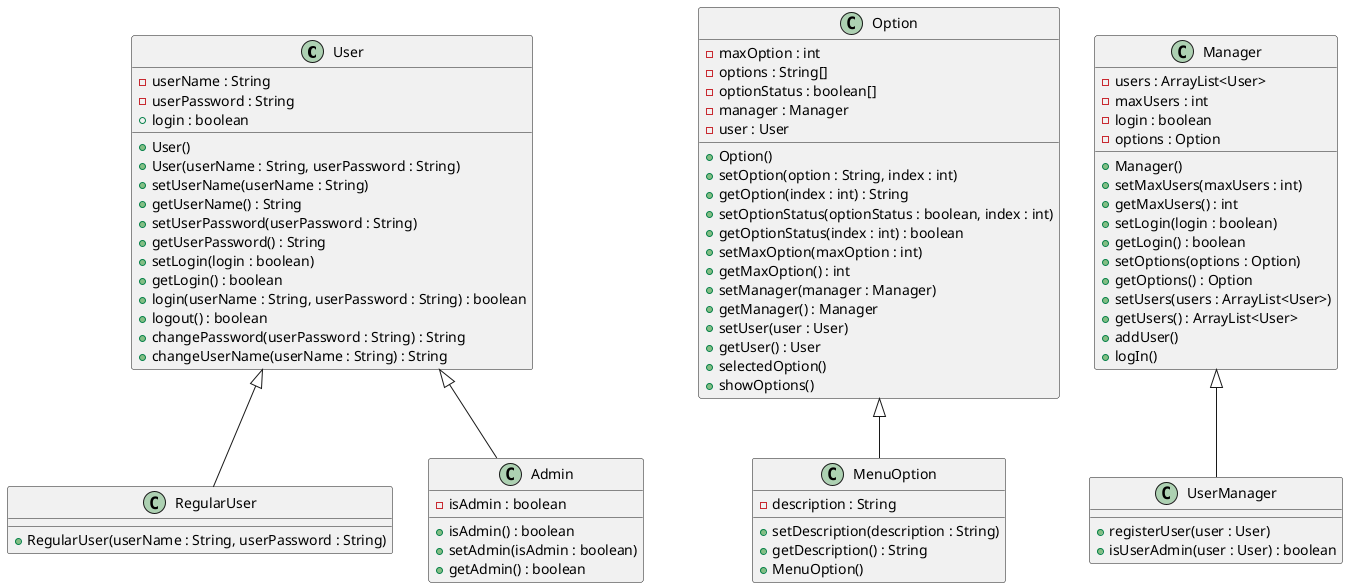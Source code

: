 @startuml
User <|-- RegularUser
User <|-- Admin
Option <|-- MenuOption
Manager <|-- UserManager
Class User{
 -userName : String
 -userPassword : String
 +login : boolean
 +User()
 +User(userName : String, userPassword : String)
 +setUserName(userName : String)
 +getUserName() : String
 +setUserPassword(userPassword : String)
 +getUserPassword() : String
 +setLogin(login : boolean)
 +getLogin() : boolean
 +login(userName : String, userPassword : String) : boolean
 +logout() : boolean
 +changePassword(userPassword : String) : String
 +changeUserName(userName : String) : String
}
Class Manager{
 -users : ArrayList<User>
 -maxUsers : int
 -login : boolean
 -options : Option
 +Manager()
 +setMaxUsers(maxUsers : int)
 +getMaxUsers() : int
 +setLogin(login : boolean)
 +getLogin() : boolean
 +setOptions(options : Option)
 +getOptions() : Option
 +setUsers(users : ArrayList<User>)
 +getUsers() : ArrayList<User>
 +addUser()
 +logIn()
}
Class Option{
 -maxOption : int
 -options : String[]
 -optionStatus : boolean[]
 -manager : Manager
 -user : User
 +Option()
 +setOption(option : String, index : int)
 +getOption(index : int) : String
 +setOptionStatus(optionStatus : boolean, index : int)
 +getOptionStatus(index : int) : boolean
 +setMaxOption(maxOption : int)
 +getMaxOption() : int
 +setManager(manager : Manager)
 +getManager() : Manager
 +setUser(user : User)
 +getUser() : User
 +selectedOption()
 +showOptions()
 }
Class MenuOption{
 -description : String
 +setDescription(description : String)
 +getDescription() : String
 +MenuOption()
}
Class RegularUser{
 +RegularUser(userName : String, userPassword : String)
}
Class Admin{
 -isAdmin : boolean
 +isAdmin() : boolean
 +setAdmin(isAdmin : boolean)
 +getAdmin() : boolean
 }
 Class UserManager{
 +registerUser(user : User)
 +isUserAdmin(user : User) : boolean
 }
@enduml